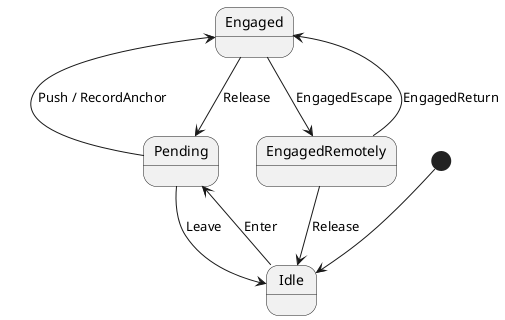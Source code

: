 @startuml
[*] --> Idle

Idle --> Pending: Enter
Pending --> Idle: Leave
Pending -left-> Engaged: Push / RecordAnchor
Engaged --> Pending: Release
Engaged --> EngagedRemotely: EngagedEscape
EngagedRemotely --> Engaged: EngagedReturn
EngagedRemotely -> Idle: Release


@enduml